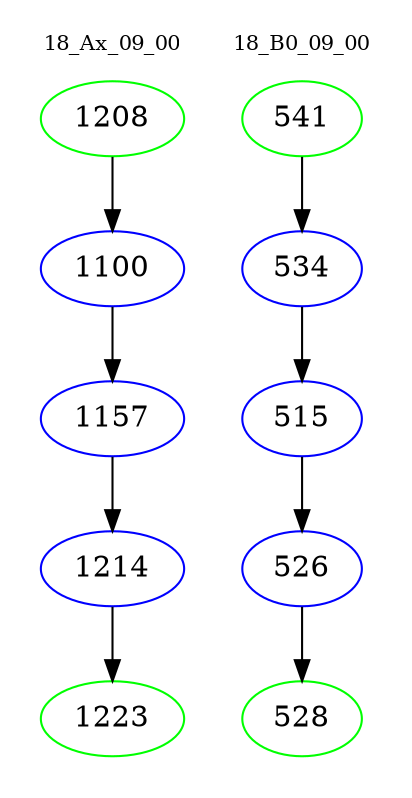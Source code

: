 digraph{
subgraph cluster_0 {
color = white
label = "18_Ax_09_00";
fontsize=10;
T0_1208 [label="1208", color="green"]
T0_1208 -> T0_1100 [color="black"]
T0_1100 [label="1100", color="blue"]
T0_1100 -> T0_1157 [color="black"]
T0_1157 [label="1157", color="blue"]
T0_1157 -> T0_1214 [color="black"]
T0_1214 [label="1214", color="blue"]
T0_1214 -> T0_1223 [color="black"]
T0_1223 [label="1223", color="green"]
}
subgraph cluster_1 {
color = white
label = "18_B0_09_00";
fontsize=10;
T1_541 [label="541", color="green"]
T1_541 -> T1_534 [color="black"]
T1_534 [label="534", color="blue"]
T1_534 -> T1_515 [color="black"]
T1_515 [label="515", color="blue"]
T1_515 -> T1_526 [color="black"]
T1_526 [label="526", color="blue"]
T1_526 -> T1_528 [color="black"]
T1_528 [label="528", color="green"]
}
}
